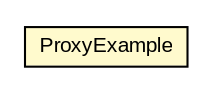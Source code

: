 #!/usr/local/bin/dot
#
# Class diagram 
# Generated by UMLGraph version R5_6 (http://www.umlgraph.org/)
#

digraph G {
	edge [fontname="arial",fontsize=10,labelfontname="arial",labelfontsize=10];
	node [fontname="arial",fontsize=10,shape=plaintext];
	nodesep=0.25;
	ranksep=0.5;
	// java_oo.proxy.ProxyExample
	c21765 [label=<<table title="java_oo.proxy.ProxyExample" border="0" cellborder="1" cellspacing="0" cellpadding="2" port="p" bgcolor="lemonChiffon" href="./ProxyExample.html">
		<tr><td><table border="0" cellspacing="0" cellpadding="1">
<tr><td align="center" balign="center"> ProxyExample </td></tr>
		</table></td></tr>
		</table>>, URL="./ProxyExample.html", fontname="arial", fontcolor="black", fontsize=10.0];
}

